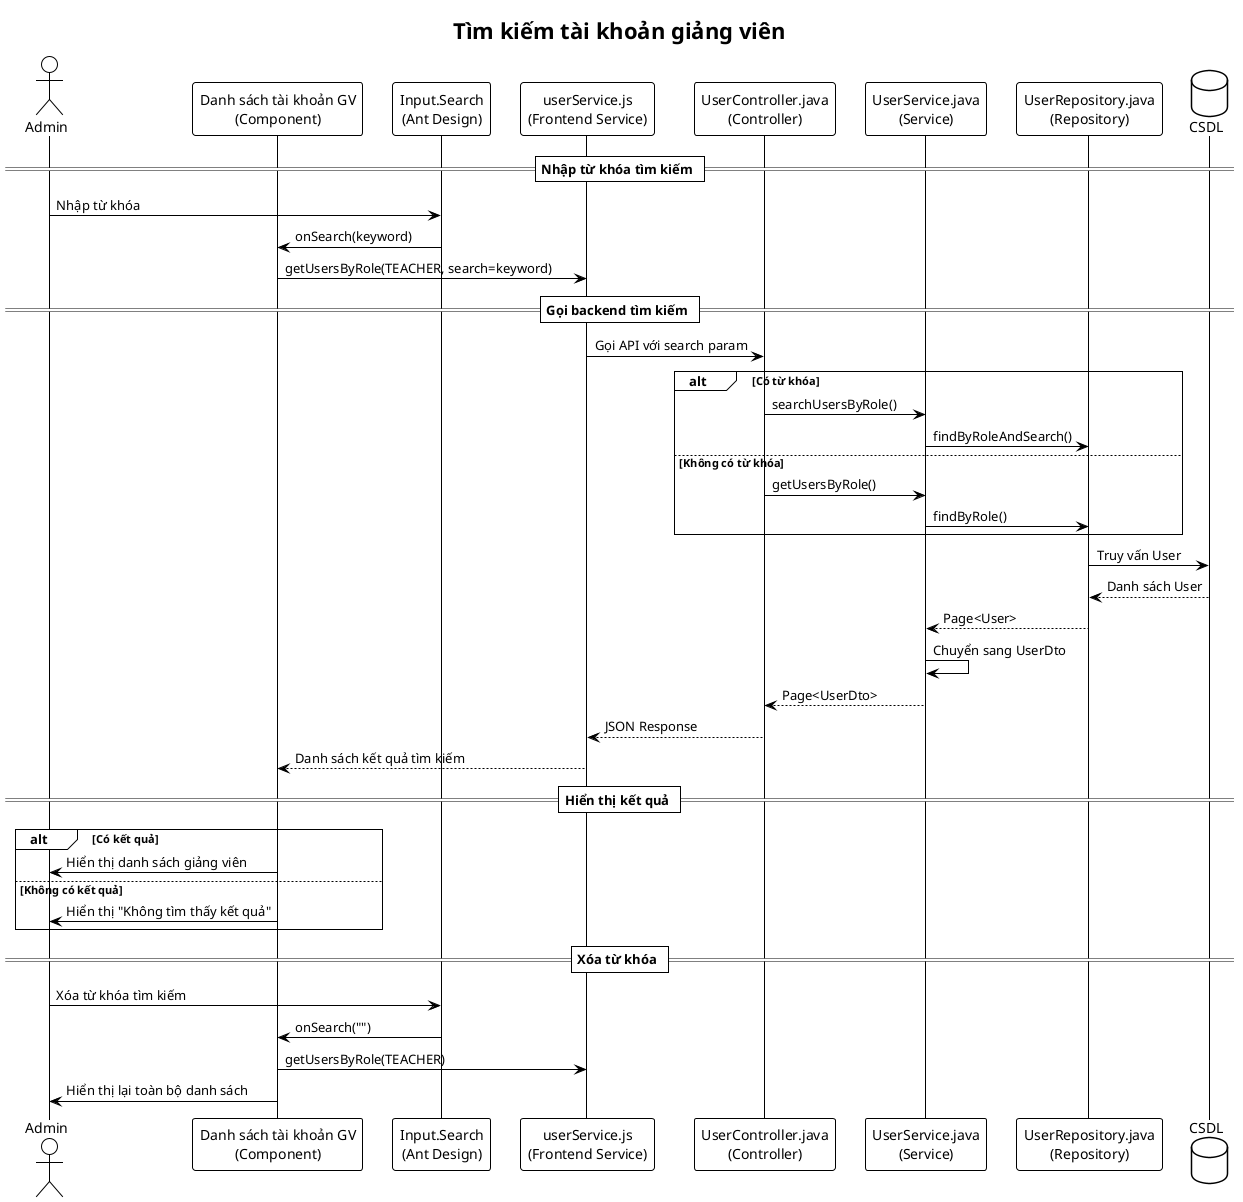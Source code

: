 @startuml
!theme plain
title Tìm kiếm tài khoản giảng viên

actor "Admin" as User

participant "Danh sách tài khoản GV\n(Component)" as Component
participant "Input.Search\n(Ant Design)" as SearchBox
participant "userService.js\n(Frontend Service)" as FrontendService
participant "UserController.java\n(Controller)" as Controller
participant "UserService.java\n(Service)" as Service
participant "UserRepository.java\n(Repository)" as Repository
database "CSDL" as DB

== Nhập từ khóa tìm kiếm ==
User -> SearchBox: Nhập từ khóa
SearchBox -> Component: onSearch(keyword)
Component -> FrontendService: getUsersByRole(TEACHER, search=keyword)

== Gọi backend tìm kiếm ==
FrontendService -> Controller: Gọi API với search param
alt Có từ khóa
    Controller -> Service: searchUsersByRole()
    Service -> Repository: findByRoleAndSearch()
else Không có từ khóa
    Controller -> Service: getUsersByRole()
    Service -> Repository: findByRole()
end

Repository -> DB: Truy vấn User
DB --> Repository: Danh sách User
Repository --> Service: Page<User>
Service -> Service: Chuyển sang UserDto
Service --> Controller: Page<UserDto>
Controller --> FrontendService: JSON Response
FrontendService --> Component: Danh sách kết quả tìm kiếm

== Hiển thị kết quả ==
alt Có kết quả
    Component -> User: Hiển thị danh sách giảng viên
else Không có kết quả
    Component -> User: Hiển thị "Không tìm thấy kết quả"
end

== Xóa từ khóa ==
User -> SearchBox: Xóa từ khóa tìm kiếm
SearchBox -> Component: onSearch("")
Component -> FrontendService: getUsersByRole(TEACHER)
Component -> User: Hiển thị lại toàn bộ danh sách
@enduml
